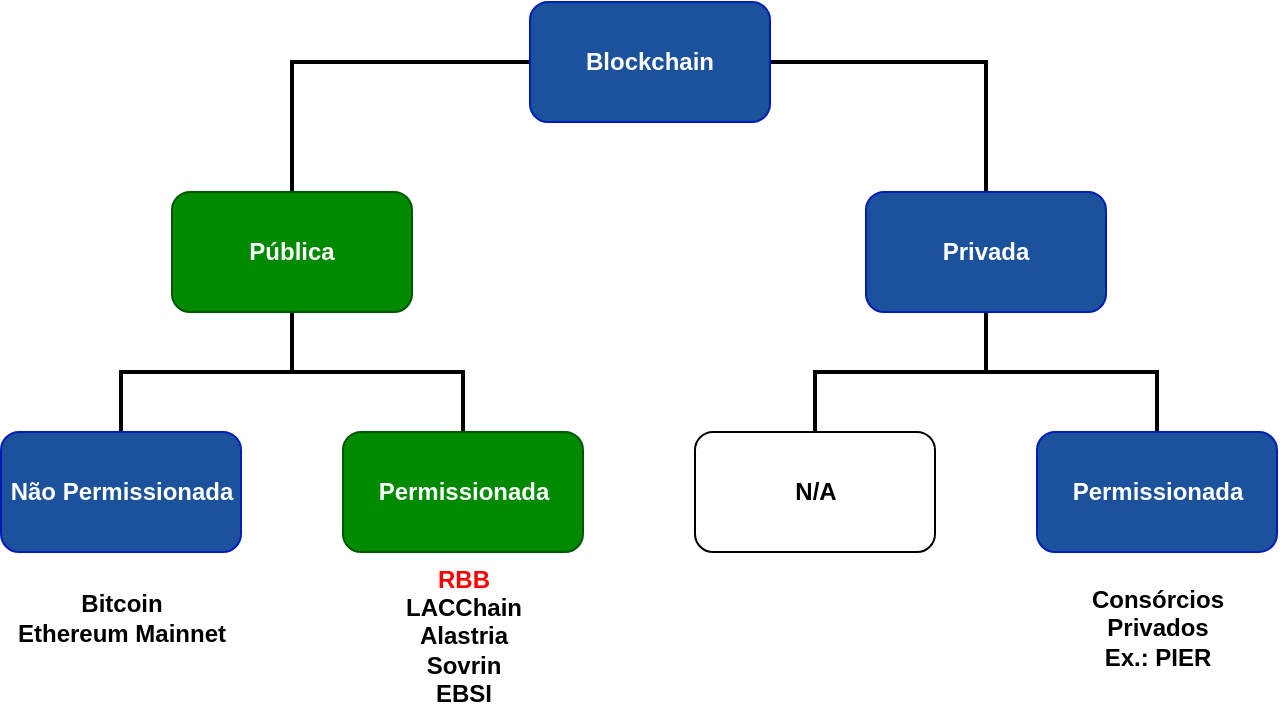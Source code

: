 <mxfile version="21.3.7" type="device">
  <diagram id="MQEEDv3dzmUIhrHRx6iE" name="Page-1">
    <mxGraphModel dx="4734" dy="19609" grid="0" gridSize="10" guides="1" tooltips="1" connect="1" arrows="1" fold="1" page="1" pageScale="1" pageWidth="3300" pageHeight="4681" math="0" shadow="0">
      <root>
        <mxCell id="0" />
        <mxCell id="1" parent="0" />
        <mxCell id="7sXvocMa2A682cK0qQt0-8" style="edgeStyle=orthogonalEdgeStyle;rounded=0;orthogonalLoop=1;jettySize=auto;html=1;entryX=0.5;entryY=0;entryDx=0;entryDy=0;strokeWidth=2;endArrow=none;endFill=0;fontStyle=1" edge="1" parent="1" source="7sXvocMa2A682cK0qQt0-1" target="7sXvocMa2A682cK0qQt0-2">
          <mxGeometry relative="1" as="geometry" />
        </mxCell>
        <mxCell id="7sXvocMa2A682cK0qQt0-9" style="edgeStyle=orthogonalEdgeStyle;rounded=0;orthogonalLoop=1;jettySize=auto;html=1;strokeWidth=2;endArrow=none;endFill=0;fontStyle=1" edge="1" parent="1" source="7sXvocMa2A682cK0qQt0-1" target="7sXvocMa2A682cK0qQt0-3">
          <mxGeometry relative="1" as="geometry" />
        </mxCell>
        <mxCell id="7sXvocMa2A682cK0qQt0-1" value="Blockchain" style="rounded=1;whiteSpace=wrap;html=1;fillColor=#1c519b;strokeColor=#001DBC;fontStyle=1;fontColor=#ffffff;" vertex="1" parent="1">
          <mxGeometry x="-2793" y="-18650" width="120" height="60" as="geometry" />
        </mxCell>
        <mxCell id="7sXvocMa2A682cK0qQt0-12" style="edgeStyle=orthogonalEdgeStyle;rounded=0;orthogonalLoop=1;jettySize=auto;html=1;exitX=0.5;exitY=1;exitDx=0;exitDy=0;strokeWidth=2;endArrow=none;endFill=0;fontStyle=1" edge="1" parent="1" source="7sXvocMa2A682cK0qQt0-2" target="7sXvocMa2A682cK0qQt0-4">
          <mxGeometry relative="1" as="geometry" />
        </mxCell>
        <mxCell id="7sXvocMa2A682cK0qQt0-13" style="edgeStyle=orthogonalEdgeStyle;rounded=0;orthogonalLoop=1;jettySize=auto;html=1;exitX=0.5;exitY=1;exitDx=0;exitDy=0;endArrow=none;endFill=0;strokeWidth=2;fontStyle=1" edge="1" parent="1" source="7sXvocMa2A682cK0qQt0-2" target="7sXvocMa2A682cK0qQt0-5">
          <mxGeometry relative="1" as="geometry" />
        </mxCell>
        <mxCell id="7sXvocMa2A682cK0qQt0-2" value="Pública" style="rounded=1;whiteSpace=wrap;html=1;fillColor=#008a00;strokeColor=#005700;fontStyle=1;fontColor=#ffffff;" vertex="1" parent="1">
          <mxGeometry x="-2972" y="-18555" width="120" height="60" as="geometry" />
        </mxCell>
        <mxCell id="7sXvocMa2A682cK0qQt0-10" style="edgeStyle=orthogonalEdgeStyle;rounded=0;orthogonalLoop=1;jettySize=auto;html=1;endArrow=none;endFill=0;strokeWidth=2;fontStyle=1" edge="1" parent="1" source="7sXvocMa2A682cK0qQt0-3" target="7sXvocMa2A682cK0qQt0-6">
          <mxGeometry relative="1" as="geometry" />
        </mxCell>
        <mxCell id="7sXvocMa2A682cK0qQt0-11" style="edgeStyle=orthogonalEdgeStyle;rounded=0;orthogonalLoop=1;jettySize=auto;html=1;exitX=0.5;exitY=1;exitDx=0;exitDy=0;endArrow=none;endFill=0;strokeWidth=2;fontStyle=1" edge="1" parent="1" source="7sXvocMa2A682cK0qQt0-3" target="7sXvocMa2A682cK0qQt0-7">
          <mxGeometry relative="1" as="geometry" />
        </mxCell>
        <mxCell id="7sXvocMa2A682cK0qQt0-3" value="Privada" style="rounded=1;whiteSpace=wrap;html=1;fillColor=#1C519B;strokeColor=#001DBC;fontStyle=1;fontColor=#ffffff;" vertex="1" parent="1">
          <mxGeometry x="-2625" y="-18555" width="120" height="60" as="geometry" />
        </mxCell>
        <mxCell id="7sXvocMa2A682cK0qQt0-4" value="Permissionada" style="rounded=1;whiteSpace=wrap;html=1;fillColor=#008a00;strokeColor=#005700;fontStyle=1;fontColor=#ffffff;" vertex="1" parent="1">
          <mxGeometry x="-2886.5" y="-18435" width="120" height="60" as="geometry" />
        </mxCell>
        <mxCell id="7sXvocMa2A682cK0qQt0-5" value="Não Permissionada" style="rounded=1;whiteSpace=wrap;html=1;fillColor=#1C519B;strokeColor=#001DBC;fontStyle=1;fontColor=#ffffff;" vertex="1" parent="1">
          <mxGeometry x="-3057.5" y="-18435" width="120" height="60" as="geometry" />
        </mxCell>
        <mxCell id="7sXvocMa2A682cK0qQt0-6" value="Permissionada" style="rounded=1;whiteSpace=wrap;html=1;fillColor=#1C519B;strokeColor=#001DBC;fontStyle=1;fontColor=#ffffff;" vertex="1" parent="1">
          <mxGeometry x="-2539.5" y="-18435" width="120" height="60" as="geometry" />
        </mxCell>
        <mxCell id="7sXvocMa2A682cK0qQt0-7" value="N/A" style="rounded=1;whiteSpace=wrap;html=1;fontStyle=1" vertex="1" parent="1">
          <mxGeometry x="-2710.5" y="-18435" width="120" height="60" as="geometry" />
        </mxCell>
        <mxCell id="7sXvocMa2A682cK0qQt0-14" value="&lt;b&gt;Bitcoin&lt;br&gt;Ethereum Mainnet&lt;/b&gt;" style="text;html=1;strokeColor=none;fillColor=none;align=center;verticalAlign=middle;whiteSpace=wrap;rounded=0;" vertex="1" parent="1">
          <mxGeometry x="-3053.5" y="-18357" width="112" height="30" as="geometry" />
        </mxCell>
        <mxCell id="7sXvocMa2A682cK0qQt0-15" value="&lt;b&gt;&lt;font color=&quot;#ff0000&quot;&gt;RBB&lt;/font&gt;&lt;br&gt;LACChain&lt;br&gt;Alastria&lt;br&gt;Sovrin&lt;br&gt;EBSI&lt;/b&gt;" style="text;html=1;strokeColor=none;fillColor=none;align=center;verticalAlign=middle;whiteSpace=wrap;rounded=0;" vertex="1" parent="1">
          <mxGeometry x="-2886.5" y="-18370" width="119.5" height="74" as="geometry" />
        </mxCell>
        <mxCell id="7sXvocMa2A682cK0qQt0-16" value="&lt;b&gt;Consórcios Privados&lt;br&gt;Ex.: PIER&lt;br&gt;&lt;/b&gt;" style="text;html=1;strokeColor=none;fillColor=none;align=center;verticalAlign=middle;whiteSpace=wrap;rounded=0;" vertex="1" parent="1">
          <mxGeometry x="-2535.5" y="-18352" width="112" height="30" as="geometry" />
        </mxCell>
      </root>
    </mxGraphModel>
  </diagram>
</mxfile>
